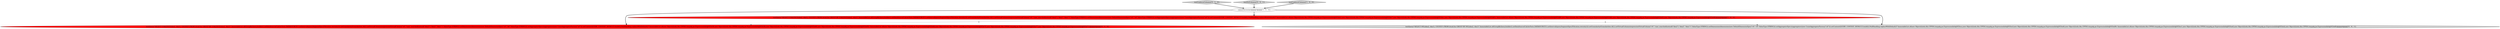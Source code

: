 digraph {
2 [style = filled, label = "cannotVectorize()@@@3@@@['1', '1', '1']", fillcolor = white, shape = ellipse image = "AAA0AAABBB1BBB"];
1 [style = filled, label = "testQuery(\"SELECT COALESCE(dim2, dim1), COUNT(*) FROM druid.foo GROUP BY COALESCE(dim2, dim1)\",ImmutableList.of(GroupByQuery.builder().setDataSource(CalciteTests.DATASOURCE1).setInterval(querySegmentSpec(Filtration.eternity())).setGranularity(Granularities.ALL).setVirtualColumns(expressionVirtualColumn(\"v0\",\"case_searched(notnull(\"dim2\"),\"dim2\",\"dim1\")\",ValueType.STRING)).setDimensions(dimensions(new DefaultDimensionSpec(\"v0\",\"v0\",ValueType.STRING))).setAggregatorSpecs(aggregators(new CountAggregatorFactory(\"a0\"))).setContext(QUERY_CONTEXT_DEFAULT).build()),NullHandling.replaceWithDefault()? ImmutableList.of(new Object((((edu.fdu.CPPDG.tinypdg.pe.ExpressionInfo@933de2,new Object((((edu.fdu.CPPDG.tinypdg.pe.ExpressionInfo@933de7,new Object((((edu.fdu.CPPDG.tinypdg.pe.ExpressionInfo@933dec,new Object((((edu.fdu.CPPDG.tinypdg.pe.ExpressionInfo@933df1): ImmutableList.of(new Object((((edu.fdu.CPPDG.tinypdg.pe.ExpressionInfo@933df9,new Object((((edu.fdu.CPPDG.tinypdg.pe.ExpressionInfo@933dfe,new Object((((edu.fdu.CPPDG.tinypdg.pe.ExpressionInfo@933e03,new Object((((edu.fdu.CPPDG.tinypdg.pe.ExpressionInfo@933e08))@@@4@@@['1', '0', '0']", fillcolor = red, shape = ellipse image = "AAA1AAABBB1BBB"];
4 [style = filled, label = "testCoalesceColumns['0', '1', '0']", fillcolor = lightgray, shape = diamond image = "AAA0AAABBB2BBB"];
5 [style = filled, label = "testNvlColumns['0', '0', '1']", fillcolor = lightgray, shape = diamond image = "AAA0AAABBB3BBB"];
0 [style = filled, label = "testCoalesceColumns['1', '0', '0']", fillcolor = lightgray, shape = diamond image = "AAA0AAABBB1BBB"];
3 [style = filled, label = "testQuery(\"SELECT COALESCE(dim2, dim1), COUNT(*) FROM druid.foo GROUP BY COALESCE(dim2, dim1)\",ImmutableList.of(GroupByQuery.builder().setDataSource(CalciteTests.DATASOURCE1).setInterval(querySegmentSpec(Filtration.eternity())).setGranularity(Granularities.ALL).setVirtualColumns(expressionVirtualColumn(\"v0\",\"case_searched(notnull(\"dim2\"),\"dim2\",\"dim1\")\",ValueType.STRING)).setDimensions(dimensions(new DefaultDimensionSpec(\"v0\",\"d0\",ValueType.STRING))).setAggregatorSpecs(aggregators(new CountAggregatorFactory(\"a0\"))).setContext(QUERY_CONTEXT_DEFAULT).build()),NullHandling.replaceWithDefault()? ImmutableList.of(new Object((((edu.fdu.CPPDG.tinypdg.pe.ExpressionInfo@933e56,new Object((((edu.fdu.CPPDG.tinypdg.pe.ExpressionInfo@933e5b,new Object((((edu.fdu.CPPDG.tinypdg.pe.ExpressionInfo@933e60,new Object((((edu.fdu.CPPDG.tinypdg.pe.ExpressionInfo@933e65): ImmutableList.of(new Object((((edu.fdu.CPPDG.tinypdg.pe.ExpressionInfo@933e6d,new Object((((edu.fdu.CPPDG.tinypdg.pe.ExpressionInfo@933e72,new Object((((edu.fdu.CPPDG.tinypdg.pe.ExpressionInfo@933e77,new Object((((edu.fdu.CPPDG.tinypdg.pe.ExpressionInfo@933e7c))@@@4@@@['0', '1', '0']", fillcolor = red, shape = ellipse image = "AAA1AAABBB2BBB"];
6 [style = filled, label = "testQuery(\"SELECT NVL(dim2, dim1), COUNT(*) FROM druid.foo GROUP BY NVL(dim2, dim1)\",ImmutableList.of(GroupByQuery.builder().setDataSource(CalciteTests.DATASOURCE1).setInterval(querySegmentSpec(Filtration.eternity())).setGranularity(Granularities.ALL).setVirtualColumns(expressionVirtualColumn(\"v0\",\"case_searched(notnull(\"dim2\"),\"dim2\",\"dim1\")\",ValueType.STRING)).setDimensions(dimensions(new DefaultDimensionSpec(\"v0\",\"v0\",ValueType.STRING))).setAggregatorSpecs(aggregators(new CountAggregatorFactory(\"a0\"))).setContext(QUERY_CONTEXT_DEFAULT).build()),NullHandling.replaceWithDefault()? ImmutableList.of(new Object((((edu.fdu.CPPDG.tinypdg.pe.ExpressionInfo@933eca,new Object((((edu.fdu.CPPDG.tinypdg.pe.ExpressionInfo@933ecf,new Object((((edu.fdu.CPPDG.tinypdg.pe.ExpressionInfo@933ed4,new Object((((edu.fdu.CPPDG.tinypdg.pe.ExpressionInfo@933ed9): ImmutableList.of(new Object((((edu.fdu.CPPDG.tinypdg.pe.ExpressionInfo@933ee1,new Object((((edu.fdu.CPPDG.tinypdg.pe.ExpressionInfo@933ee6,new Object((((edu.fdu.CPPDG.tinypdg.pe.ExpressionInfo@933eeb,new Object((((edu.fdu.CPPDG.tinypdg.pe.ExpressionInfo@933ef0))@@@4@@@['0', '0', '1']", fillcolor = lightgray, shape = ellipse image = "AAA0AAABBB3BBB"];
5->2 [style = bold, label=""];
4->2 [style = bold, label=""];
1->3 [style = dashed, label="0"];
1->6 [style = dashed, label="0"];
2->6 [style = bold, label=""];
2->1 [style = bold, label=""];
2->3 [style = bold, label=""];
0->2 [style = bold, label=""];
}
